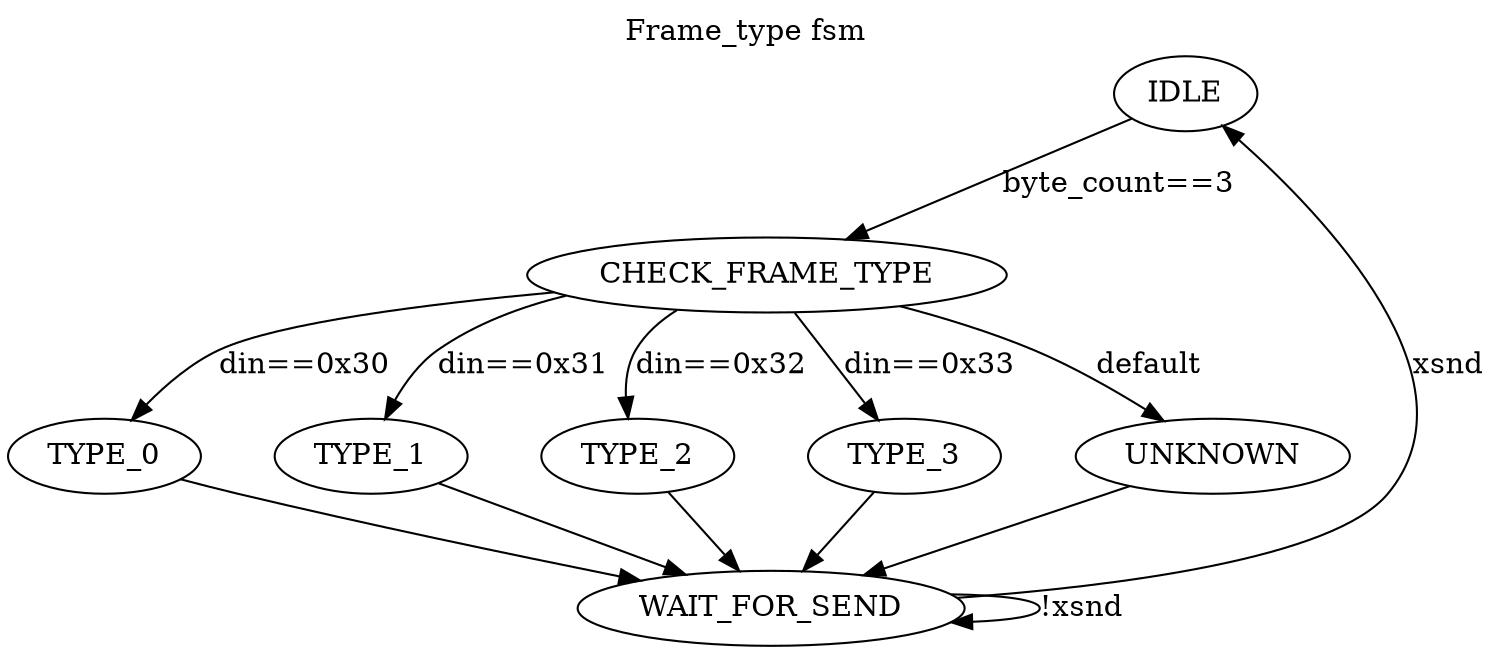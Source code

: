 digraph G {
	nodesep = 0.5;
	label="Frame_type fsm"
	labelloc="t";
	
	IDLE->CHECK_FRAME_TYPE [label="byte_count==3"];

	CHECK_FRAME_TYPE->TYPE_0 [label="din==0x30"]
	CHECK_FRAME_TYPE->TYPE_1 [label="din==0x31"]
	CHECK_FRAME_TYPE->TYPE_2 [label="din==0x32"]
	CHECK_FRAME_TYPE->TYPE_3 [label="din==0x33"]
	CHECK_FRAME_TYPE->UNKNOWN [label="default"];

	TYPE_0 -> WAIT_FOR_SEND;
	TYPE_1 -> WAIT_FOR_SEND;
	TYPE_2 -> WAIT_FOR_SEND;
	TYPE_3 -> WAIT_FOR_SEND;
	UNKNOWN -> WAIT_FOR_SEND;

	WAIT_FOR_SEND -> IDLE [label="xsnd"];
	WAIT_FOR_SEND -> WAIT_FOR_SEND [label="!xsnd"];
	

}
